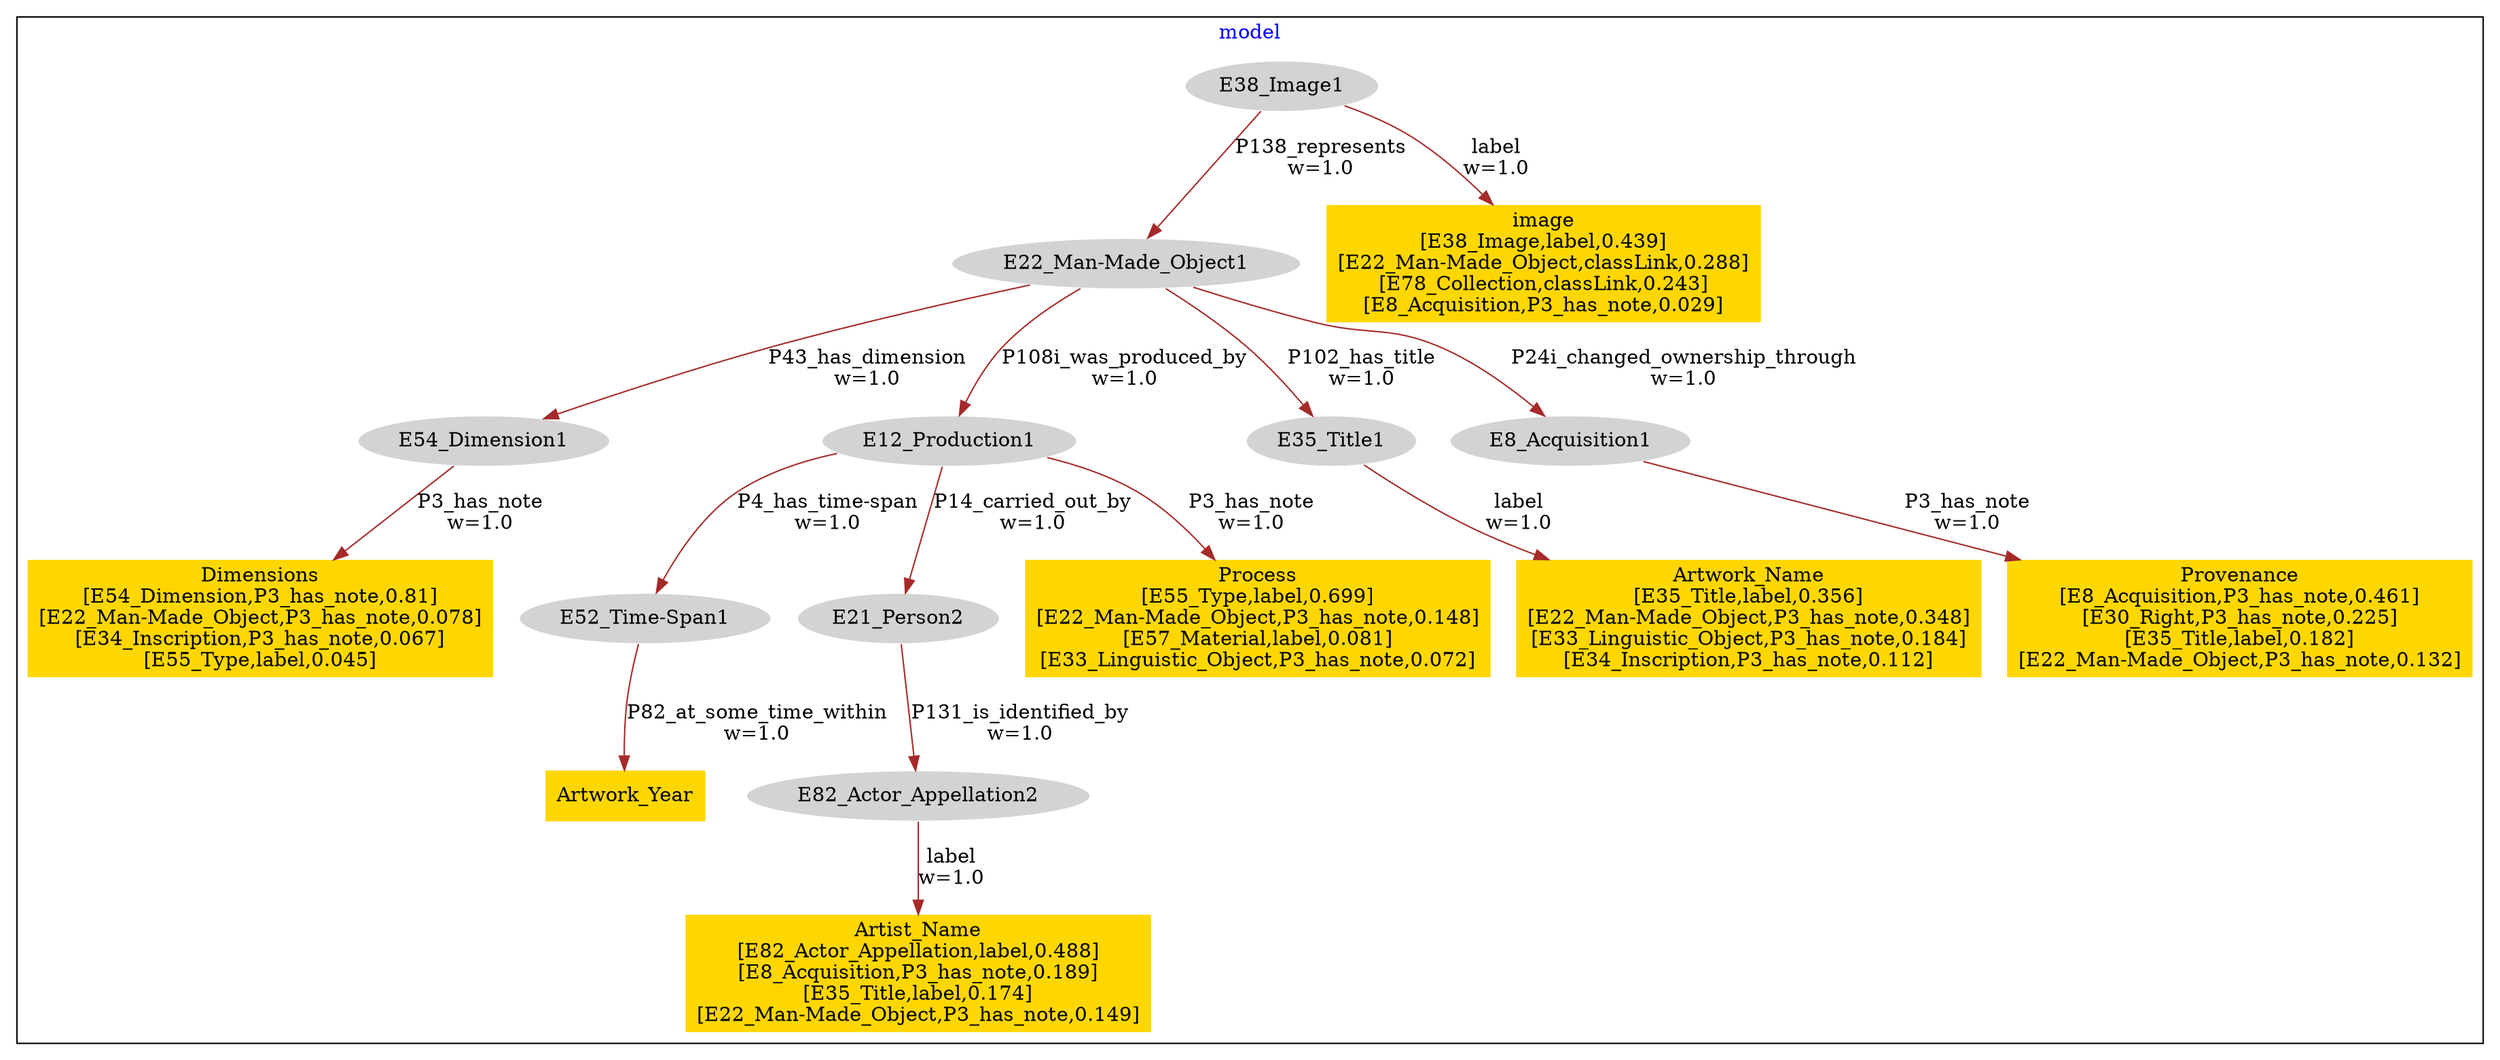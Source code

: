 digraph n0 {
fontcolor="blue"
remincross="true"
label=""
subgraph cluster {
label="model"
n2[style="filled",color="white",fillcolor="lightgray",label="E52_Time-Span1"];
n3[shape="plaintext",style="filled",fillcolor="gold",label="Artwork_Year"];
n4[style="filled",color="white",fillcolor="lightgray",label="E54_Dimension1"];
n5[shape="plaintext",style="filled",fillcolor="gold",label="Dimensions\n[E54_Dimension,P3_has_note,0.81]\n[E22_Man-Made_Object,P3_has_note,0.078]\n[E34_Inscription,P3_has_note,0.067]\n[E55_Type,label,0.045]"];
n6[style="filled",color="white",fillcolor="lightgray",label="E22_Man-Made_Object1"];
n7[style="filled",color="white",fillcolor="lightgray",label="E12_Production1"];
n8[style="filled",color="white",fillcolor="lightgray",label="E38_Image1"];
n9[shape="plaintext",style="filled",fillcolor="gold",label="image\n[E38_Image,label,0.439]\n[E22_Man-Made_Object,classLink,0.288]\n[E78_Collection,classLink,0.243]\n[E8_Acquisition,P3_has_note,0.029]"];
n10[style="filled",color="white",fillcolor="lightgray",label="E82_Actor_Appellation2"];
n11[shape="plaintext",style="filled",fillcolor="gold",label="Artist_Name\n[E82_Actor_Appellation,label,0.488]\n[E8_Acquisition,P3_has_note,0.189]\n[E35_Title,label,0.174]\n[E22_Man-Made_Object,P3_has_note,0.149]"];
n12[style="filled",color="white",fillcolor="lightgray",label="E21_Person2"];
n13[shape="plaintext",style="filled",fillcolor="gold",label="Process\n[E55_Type,label,0.699]\n[E22_Man-Made_Object,P3_has_note,0.148]\n[E57_Material,label,0.081]\n[E33_Linguistic_Object,P3_has_note,0.072]"];
n14[style="filled",color="white",fillcolor="lightgray",label="E35_Title1"];
n15[shape="plaintext",style="filled",fillcolor="gold",label="Artwork_Name\n[E35_Title,label,0.356]\n[E22_Man-Made_Object,P3_has_note,0.348]\n[E33_Linguistic_Object,P3_has_note,0.184]\n[E34_Inscription,P3_has_note,0.112]"];
n16[style="filled",color="white",fillcolor="lightgray",label="E8_Acquisition1"];
n17[shape="plaintext",style="filled",fillcolor="gold",label="Provenance\n[E8_Acquisition,P3_has_note,0.461]\n[E30_Right,P3_has_note,0.225]\n[E35_Title,label,0.182]\n[E22_Man-Made_Object,P3_has_note,0.132]"];
}
n2 -> n3[color="brown",fontcolor="black",label="P82_at_some_time_within\nw=1.0"]
n4 -> n5[color="brown",fontcolor="black",label="P3_has_note\nw=1.0"]
n6 -> n7[color="brown",fontcolor="black",label="P108i_was_produced_by\nw=1.0"]
n7 -> n2[color="brown",fontcolor="black",label="P4_has_time-span\nw=1.0"]
n6 -> n4[color="brown",fontcolor="black",label="P43_has_dimension\nw=1.0"]
n8 -> n9[color="brown",fontcolor="black",label="label\nw=1.0"]
n8 -> n6[color="brown",fontcolor="black",label="P138_represents\nw=1.0"]
n10 -> n11[color="brown",fontcolor="black",label="label\nw=1.0"]
n7 -> n12[color="brown",fontcolor="black",label="P14_carried_out_by\nw=1.0"]
n12 -> n10[color="brown",fontcolor="black",label="P131_is_identified_by\nw=1.0"]
n7 -> n13[color="brown",fontcolor="black",label="P3_has_note\nw=1.0"]
n14 -> n15[color="brown",fontcolor="black",label="label\nw=1.0"]
n6 -> n14[color="brown",fontcolor="black",label="P102_has_title\nw=1.0"]
n16 -> n17[color="brown",fontcolor="black",label="P3_has_note\nw=1.0"]
n6 -> n16[color="brown",fontcolor="black",label="P24i_changed_ownership_through\nw=1.0"]
}
